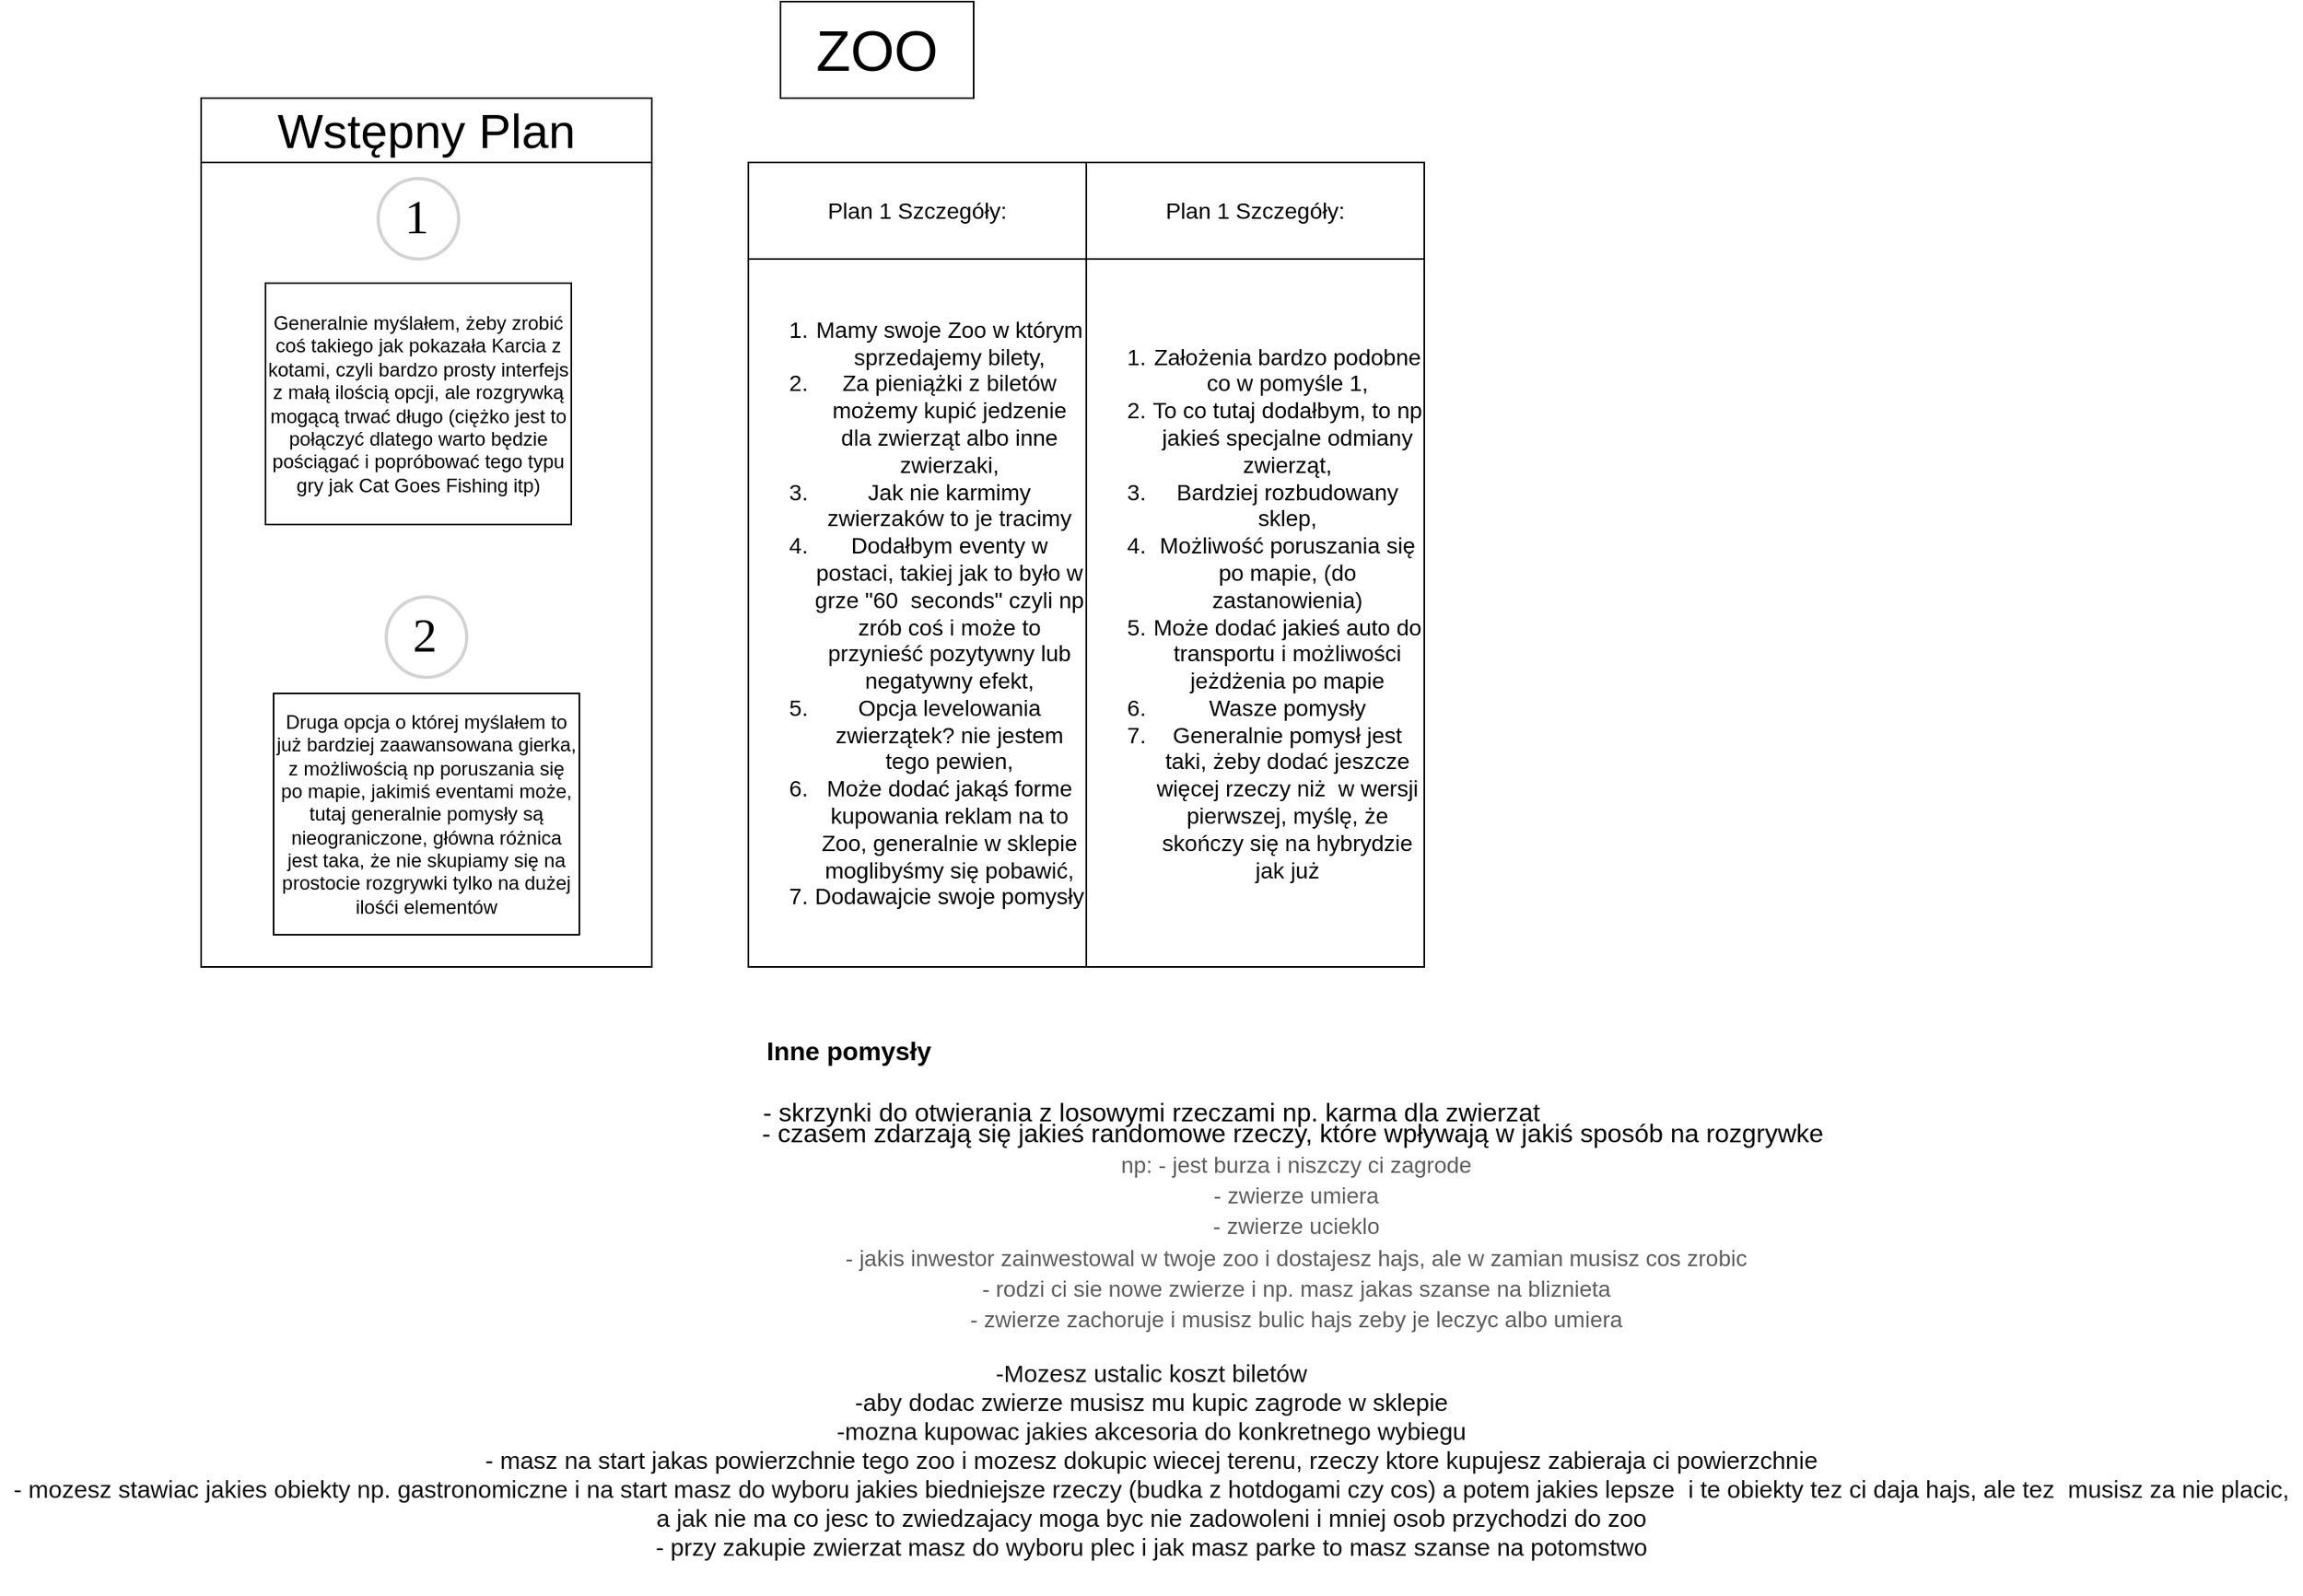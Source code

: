<mxfile version="16.5.2" type="github">
  <diagram id="GFpi8RFFcyR_nqkeizuJ" name="Zoo">
    <mxGraphModel dx="2181" dy="756" grid="1" gridSize="10" guides="1" tooltips="1" connect="1" arrows="1" fold="1" page="1" pageScale="1" pageWidth="827" pageHeight="1169" math="0" shadow="0">
      <root>
        <mxCell id="0" />
        <mxCell id="1" parent="0" />
        <mxCell id="B8upwdmeaBDmH_59Xov7-10" value="" style="rounded=0;whiteSpace=wrap;html=1;fontSize=35;align=left;" parent="1" vertex="1">
          <mxGeometry x="350" y="120" width="420" height="500" as="geometry" />
        </mxCell>
        <mxCell id="B8upwdmeaBDmH_59Xov7-6" value="" style="rounded=0;whiteSpace=wrap;html=1;fontSize=30;" parent="1" vertex="1">
          <mxGeometry x="10" y="120" width="280" height="500" as="geometry" />
        </mxCell>
        <mxCell id="B8upwdmeaBDmH_59Xov7-1" value="&lt;font style=&quot;font-size: 35px;&quot;&gt;ZOO&lt;/font&gt;" style="rounded=0;whiteSpace=wrap;html=1;" parent="1" vertex="1">
          <mxGeometry x="370" y="20" width="120" height="60" as="geometry" />
        </mxCell>
        <mxCell id="B8upwdmeaBDmH_59Xov7-2" value="Generalnie myślałem, żeby zrobić coś takiego jak pokazała Karcia z kotami, czyli bardzo prosty interfejs z małą ilością opcji, ale rozgrywką mogącą trwać długo (ciężko jest to połączyć dlatego warto będzie pościągać i popróbować tego typu gry jak Cat Goes Fishing itp)" style="rounded=0;whiteSpace=wrap;html=1;" parent="1" vertex="1">
          <mxGeometry x="50" y="195" width="190" height="150" as="geometry" />
        </mxCell>
        <mxCell id="B8upwdmeaBDmH_59Xov7-3" value="Druga opcja o której myślałem to już bardziej zaawansowana gierka, z możliwością np poruszania się po mapie, jakimiś eventami może, tutaj generalnie pomysły są nieograniczone, główna różnica jest taka, że nie skupiamy się na prostocie rozgrywki tylko na dużej ilośći elementów" style="whiteSpace=wrap;html=1;" parent="1" vertex="1">
          <mxGeometry x="55" y="450" width="190" height="150" as="geometry" />
        </mxCell>
        <mxCell id="B8upwdmeaBDmH_59Xov7-4" value="&lt;font style=&quot;font-size: 30px;&quot;&gt;1&lt;/font&gt;" style="ellipse;whiteSpace=wrap;html=1;aspect=fixed;strokeWidth=2;fontFamily=Tahoma;spacingBottom=4;spacingRight=2;strokeColor=#d3d3d3;" parent="1" vertex="1">
          <mxGeometry x="120" y="130" width="50" height="50" as="geometry" />
        </mxCell>
        <mxCell id="B8upwdmeaBDmH_59Xov7-5" value="&lt;font style=&quot;font-size: 30px;&quot;&gt;2&lt;/font&gt;" style="ellipse;whiteSpace=wrap;html=1;aspect=fixed;strokeWidth=2;fontFamily=Tahoma;spacingBottom=4;spacingRight=2;strokeColor=#d3d3d3;" parent="1" vertex="1">
          <mxGeometry x="125" y="390" width="50" height="50" as="geometry" />
        </mxCell>
        <mxCell id="B8upwdmeaBDmH_59Xov7-8" value="Wstępny Plan" style="rounded=0;whiteSpace=wrap;html=1;fontSize=30;" parent="1" vertex="1">
          <mxGeometry x="10" y="80" width="280" height="40" as="geometry" />
        </mxCell>
        <mxCell id="B8upwdmeaBDmH_59Xov7-13" value="Plan 1 Szczegóły:" style="rounded=0;whiteSpace=wrap;html=1;fontSize=14;" parent="1" vertex="1">
          <mxGeometry x="350" y="120" width="210" height="60" as="geometry" />
        </mxCell>
        <mxCell id="B8upwdmeaBDmH_59Xov7-14" value="&lt;ol&gt;&lt;li&gt;Mamy swoje Zoo w którym sprzedajemy bilety,&lt;/li&gt;&lt;li&gt;Za pieniążki z biletów możemy kupić jedzenie dla zwierząt albo inne zwierzaki,&lt;/li&gt;&lt;li&gt;Jak nie karmimy zwierzaków to je tracimy&lt;/li&gt;&lt;li&gt;Dodałbym eventy w postaci, takiej jak to było w grze &quot;60&amp;nbsp; seconds&quot; czyli np zrób coś i może to przynieść pozytywny lub negatywny efekt,&lt;/li&gt;&lt;li&gt;Opcja levelowania zwierzątek? nie jestem tego pewien,&lt;/li&gt;&lt;li&gt;Może dodać jakąś forme kupowania reklam na to Zoo, generalnie w sklepie moglibyśmy się pobawić,&lt;/li&gt;&lt;li&gt;Dodawajcie swoje pomysły &lt;br&gt;&lt;/li&gt;&lt;/ol&gt;" style="rounded=0;whiteSpace=wrap;html=1;fontSize=14;" parent="1" vertex="1">
          <mxGeometry x="350" y="180" width="210" height="440" as="geometry" />
        </mxCell>
        <mxCell id="B8upwdmeaBDmH_59Xov7-15" value="Plan 1 Szczegóły:" style="rounded=0;whiteSpace=wrap;html=1;fontSize=14;" parent="1" vertex="1">
          <mxGeometry x="560" y="120" width="210" height="60" as="geometry" />
        </mxCell>
        <mxCell id="B8upwdmeaBDmH_59Xov7-16" value="&lt;ol&gt;&lt;li&gt;Założenia bardzo podobne co w pomyśle 1,&lt;/li&gt;&lt;li&gt;To co tutaj dodałbym, to np jakieś specjalne odmiany zwierząt,&lt;/li&gt;&lt;li&gt;Bardziej rozbudowany sklep,&lt;/li&gt;&lt;li&gt;Możliwość poruszania się po mapie, (do zastanowienia)&lt;/li&gt;&lt;li&gt;Może dodać jakieś auto do transportu i możliwości jeżdżenia po mapie&lt;/li&gt;&lt;li&gt;Wasze pomysły&lt;/li&gt;&lt;li&gt;Generalnie pomysł jest taki, żeby dodać jeszcze więcej rzeczy niż&amp;nbsp; w wersji pierwszej, myślę, że skończy się na hybrydzie jak już&lt;br&gt;&lt;/li&gt;&lt;/ol&gt;" style="rounded=0;whiteSpace=wrap;html=1;fontSize=14;" parent="1" vertex="1">
          <mxGeometry x="560" y="180" width="210" height="440" as="geometry" />
        </mxCell>
        <mxCell id="LVdelM8U-KDWdl-rMF6O-5" value="&lt;font style=&quot;font-size: 16px&quot;&gt;Inne pomysły&lt;/font&gt;" style="text;strokeColor=none;fillColor=none;html=1;fontSize=24;fontStyle=1;verticalAlign=middle;align=center;" vertex="1" parent="1">
          <mxGeometry x="360" y="650" width="104" height="40" as="geometry" />
        </mxCell>
        <mxCell id="LVdelM8U-KDWdl-rMF6O-7" value="- skrzynki do otwierania z losowymi rzeczami np. karma dla zwierzat" style="text;html=1;align=center;verticalAlign=middle;resizable=0;points=[];autosize=1;strokeColor=none;fillColor=none;fontSize=16;" vertex="1" parent="1">
          <mxGeometry x="350" y="700" width="500" height="20" as="geometry" />
        </mxCell>
        <mxCell id="LVdelM8U-KDWdl-rMF6O-8" value="- czasem zdarzają się jakieś randomowe rzeczy, które wpływają w jakiś sposób na rozgrywke&amp;nbsp;&lt;br&gt;&lt;font style=&quot;font-size: 14px&quot; color=&quot;#5e5e5e&quot;&gt;np: - jest burza i niszczy ci zagrode&lt;br&gt;- zwierze umiera&lt;br&gt;- zwierze ucieklo&lt;br&gt;- jakis inwestor zainwestowal w twoje zoo i dostajesz hajs, ale w zamian musisz cos zrobic&lt;br&gt;- rodzi ci sie nowe zwierze i np. masz jakas szanse na bliznieta&lt;br&gt;- zwierze zachoruje i musisz bulic hajs zeby je leczyc albo umiera&lt;br&gt;&lt;br&gt;&lt;/font&gt;" style="text;html=1;align=center;verticalAlign=middle;resizable=0;points=[];autosize=1;strokeColor=none;fillColor=none;fontSize=16;" vertex="1" parent="1">
          <mxGeometry x="350" y="710" width="680" height="160" as="geometry" />
        </mxCell>
        <mxCell id="LVdelM8U-KDWdl-rMF6O-10" value="&lt;font color=&quot;#0f0f0f&quot; style=&quot;font-size: 15px&quot;&gt;-Mozesz ustalic koszt biletów&lt;br&gt;-aby dodac zwierze musisz mu kupic zagrode&amp;nbsp;&lt;/font&gt;&lt;span style=&quot;color: rgb(15 , 15 , 15) ; font-size: 15px&quot;&gt;w sklepie&lt;/span&gt;&lt;font color=&quot;#0f0f0f&quot; style=&quot;font-size: 15px&quot;&gt;&lt;br&gt;-mozna kupowac jakies akcesoria do konkretnego wybiegu&lt;br&gt;- masz na start jakas powierzchnie tego zoo i mozesz dokupic wiecej terenu, rzeczy ktore kupujesz zabieraja ci powierzchnie&lt;br&gt;- mozesz stawiac jakies obiekty np. gastronomiczne i na start masz do wyboru jakies biedniejsze rzeczy (budka z hotdogami czy cos) a potem jakies lepsze&amp;nbsp; i te obiekty tez ci daja hajs, ale tez&amp;nbsp; musisz za nie placic,&lt;br&gt;a jak nie ma co jesc to zwiedzajacy moga byc nie zadowoleni i mniej osob przychodzi do zoo&lt;br&gt;- przy zakupie zwierzat masz do wyboru plec i jak masz parke to masz szanse na potomstwo&lt;br&gt;&lt;br&gt;&lt;/font&gt;" style="text;html=1;align=center;verticalAlign=middle;resizable=0;points=[];autosize=1;strokeColor=none;fillColor=none;fontSize=14;fontColor=#5E5E5E;" vertex="1" parent="1">
          <mxGeometry x="-115" y="860" width="1430" height="150" as="geometry" />
        </mxCell>
      </root>
    </mxGraphModel>
  </diagram>
</mxfile>
